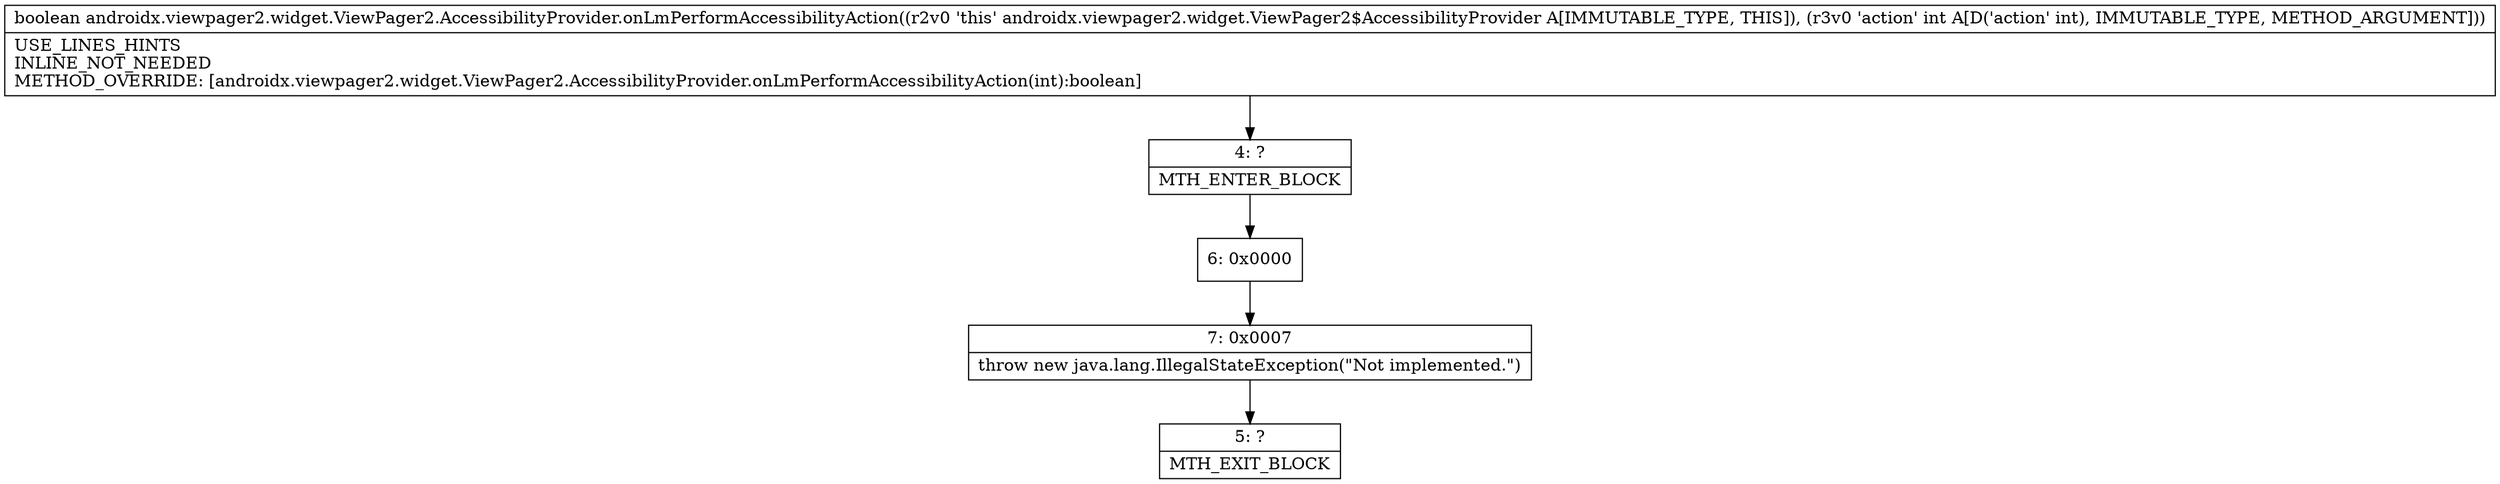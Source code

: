 digraph "CFG forandroidx.viewpager2.widget.ViewPager2.AccessibilityProvider.onLmPerformAccessibilityAction(I)Z" {
Node_4 [shape=record,label="{4\:\ ?|MTH_ENTER_BLOCK\l}"];
Node_6 [shape=record,label="{6\:\ 0x0000}"];
Node_7 [shape=record,label="{7\:\ 0x0007|throw new java.lang.IllegalStateException(\"Not implemented.\")\l}"];
Node_5 [shape=record,label="{5\:\ ?|MTH_EXIT_BLOCK\l}"];
MethodNode[shape=record,label="{boolean androidx.viewpager2.widget.ViewPager2.AccessibilityProvider.onLmPerformAccessibilityAction((r2v0 'this' androidx.viewpager2.widget.ViewPager2$AccessibilityProvider A[IMMUTABLE_TYPE, THIS]), (r3v0 'action' int A[D('action' int), IMMUTABLE_TYPE, METHOD_ARGUMENT]))  | USE_LINES_HINTS\lINLINE_NOT_NEEDED\lMETHOD_OVERRIDE: [androidx.viewpager2.widget.ViewPager2.AccessibilityProvider.onLmPerformAccessibilityAction(int):boolean]\l}"];
MethodNode -> Node_4;Node_4 -> Node_6;
Node_6 -> Node_7;
Node_7 -> Node_5;
}

